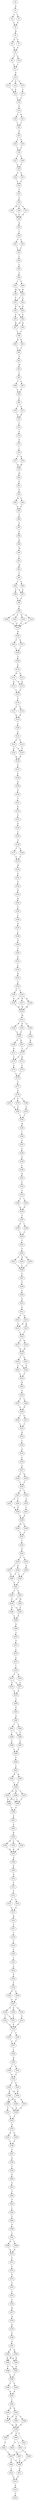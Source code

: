 strict digraph  {
	S0 -> S1 [ label = G ];
	S1 -> S2 [ label = L ];
	S1 -> S3 [ label = I ];
	S2 -> S4 [ label = P ];
	S3 -> S4 [ label = P ];
	S4 -> S5 [ label = H ];
	S5 -> S6 [ label = A ];
	S5 -> S7 [ label = P ];
	S6 -> S8 [ label = P ];
	S7 -> S8 [ label = P ];
	S8 -> S9 [ label = V ];
	S8 -> S10 [ label = A ];
	S9 -> S11 [ label = L ];
	S10 -> S11 [ label = L ];
	S11 -> S12 [ label = D ];
	S12 -> S13 [ label = I ];
	S12 -> S14 [ label = A ];
	S12 -> S15 [ label = T ];
	S13 -> S16 [ label = P ];
	S14 -> S16 [ label = P ];
	S15 -> S17 [ label = T ];
	S16 -> S18 [ label = L ];
	S17 -> S18 [ label = L ];
	S18 -> S19 [ label = F ];
	S19 -> S20 [ label = G ];
	S19 -> S21 [ label = E ];
	S20 -> S22 [ label = I ];
	S21 -> S22 [ label = I ];
	S22 -> S23 [ label = F ];
	S23 -> S24 [ label = L ];
	S23 -> S25 [ label = F ];
	S24 -> S26 [ label = V ];
	S25 -> S26 [ label = V ];
	S26 -> S27 [ label = I ];
	S26 -> S28 [ label = V ];
	S27 -> S29 [ label = Y ];
	S28 -> S29 [ label = Y ];
	S29 -> S30 [ label = V ];
	S29 -> S31 [ label = A ];
	S30 -> S32 [ label = L ];
	S31 -> S32 [ label = L ];
	S32 -> S33 [ label = T ];
	S33 -> S34 [ label = V ];
	S34 -> S35 [ label = M ];
	S34 -> S36 [ label = V ];
	S34 -> S37 [ label = L ];
	S35 -> S38 [ label = G ];
	S36 -> S38 [ label = G ];
	S37 -> S38 [ label = G ];
	S38 -> S39 [ label = N ];
	S39 -> S40 [ label = L ];
	S40 -> S41 [ label = V ];
	S40 -> S42 [ label = L ];
	S41 -> S43 [ label = I ];
	S42 -> S43 [ label = I ];
	S43 -> S44 [ label = L ];
	S44 -> S45 [ label = L ];
	S45 -> S46 [ label = V ];
	S46 -> S47 [ label = I ];
	S46 -> S48 [ label = V ];
	S47 -> S49 [ label = M ];
	S47 -> S50 [ label = R ];
	S48 -> S50 [ label = R ];
	S49 -> S51 [ label = V ];
	S50 -> S52 [ label = A ];
	S50 -> S51 [ label = V ];
	S51 -> S53 [ label = N ];
	S51 -> S54 [ label = D ];
	S52 -> S54 [ label = D ];
	S53 -> S55 [ label = C ];
	S53 -> S56 [ label = S ];
	S54 -> S56 [ label = S ];
	S55 -> S57 [ label = H ];
	S56 -> S57 [ label = H ];
	S56 -> S58 [ label = N ];
	S57 -> S59 [ label = L ];
	S58 -> S59 [ label = L ];
	S59 -> S60 [ label = H ];
	S59 -> S61 [ label = R ];
	S60 -> S62 [ label = T ];
	S61 -> S62 [ label = T ];
	S62 -> S63 [ label = P ];
	S63 -> S64 [ label = M ];
	S64 -> S65 [ label = Y ];
	S65 -> S66 [ label = Y ];
	S65 -> S67 [ label = S ];
	S66 -> S68 [ label = F ];
	S67 -> S68 [ label = F ];
	S68 -> S69 [ label = L ];
	S69 -> S70 [ label = T ];
	S69 -> S71 [ label = A ];
	S70 -> S72 [ label = N ];
	S71 -> S72 [ label = N ];
	S72 -> S73 [ label = L ];
	S73 -> S74 [ label = S ];
	S74 -> S75 [ label = F ];
	S75 -> S76 [ label = I ];
	S76 -> S77 [ label = Y ];
	S76 -> S78 [ label = D ];
	S77 -> S79 [ label = M ];
	S78 -> S79 [ label = M ];
	S79 -> S80 [ label = W ];
	S80 -> S81 [ label = F ];
	S81 -> S82 [ label = S ];
	S82 -> S83 [ label = M ];
	S82 -> S84 [ label = T ];
	S83 -> S85 [ label = V ];
	S84 -> S85 [ label = V ];
	S85 -> S86 [ label = T ];
	S86 -> S87 [ label = V ];
	S87 -> S88 [ label = P ];
	S88 -> S89 [ label = K ];
	S89 -> S90 [ label = M ];
	S90 -> S91 [ label = L ];
	S91 -> S92 [ label = M ];
	S92 -> S93 [ label = T ];
	S93 -> S94 [ label = L ];
	S93 -> S95 [ label = F ];
	S94 -> S96 [ label = A ];
	S94 -> S97 [ label = V ];
	S95 -> S97 [ label = V ];
	S96 -> S98 [ label = S ];
	S97 -> S98 [ label = S ];
	S98 -> S99 [ label = P ];
	S99 -> S100 [ label = G ];
	S99 -> S101 [ label = S ];
	S99 -> S102 [ label = R ];
	S99 -> S103 [ label = E ];
	S100 -> S104 [ label = G ];
	S101 -> S104 [ label = G ];
	S102 -> S104 [ label = G ];
	S103 -> S104 [ label = G ];
	S104 -> S105 [ label = R ];
	S105 -> S106 [ label = T ];
	S105 -> S107 [ label = A ];
	S106 -> S108 [ label = I ];
	S107 -> S108 [ label = I ];
	S108 -> S109 [ label = S ];
	S109 -> S110 [ label = F ];
	S110 -> S111 [ label = H ];
	S110 -> S112 [ label = N ];
	S111 -> S113 [ label = G ];
	S111 -> S114 [ label = S ];
	S112 -> S114 [ label = S ];
	S113 -> S115 [ label = C ];
	S114 -> S115 [ label = C ];
	S115 -> S116 [ label = V ];
	S116 -> S117 [ label = A ];
	S116 -> S118 [ label = V ];
	S117 -> S119 [ label = Q ];
	S118 -> S119 [ label = Q ];
	S119 -> S120 [ label = L ];
	S120 -> S121 [ label = Y ];
	S121 -> S122 [ label = S ];
	S121 -> S123 [ label = F ];
	S122 -> S124 [ label = F ];
	S122 -> S125 [ label = S ];
	S123 -> S124 [ label = F ];
	S124 -> S126 [ label = H ];
	S125 -> S126 [ label = H ];
	S126 -> S127 [ label = F ];
	S127 -> S128 [ label = L ];
	S128 -> S129 [ label = G ];
	S129 -> S130 [ label = S ];
	S130 -> S131 [ label = T ];
	S131 -> S132 [ label = E ];
	S132 -> S133 [ label = C ];
	S133 -> S134 [ label = F ];
	S134 -> S135 [ label = L ];
	S135 -> S136 [ label = Y ];
	S136 -> S137 [ label = T ];
	S136 -> S138 [ label = A ];
	S137 -> S139 [ label = V ];
	S138 -> S139 [ label = V ];
	S139 -> S140 [ label = M ];
	S140 -> S141 [ label = S ];
	S141 -> S142 [ label = Y ];
	S142 -> S143 [ label = D ];
	S143 -> S144 [ label = R ];
	S144 -> S145 [ label = Y ];
	S145 -> S146 [ label = L ];
	S146 -> S147 [ label = A ];
	S147 -> S148 [ label = I ];
	S148 -> S149 [ label = S ];
	S149 -> S150 [ label = Y ];
	S150 -> S151 [ label = P ];
	S151 -> S152 [ label = L ];
	S152 -> S153 [ label = R ];
	S153 -> S154 [ label = Y ];
	S154 -> S155 [ label = T ];
	S154 -> S156 [ label = S ];
	S155 -> S157 [ label = N ];
	S155 -> S158 [ label = R ];
	S155 -> S159 [ label = S ];
	S156 -> S159 [ label = S ];
	S157 -> S160 [ label = M ];
	S158 -> S160 [ label = M ];
	S159 -> S160 [ label = M ];
	S160 -> S161 [ label = M ];
	S161 -> S162 [ label = R ];
	S161 -> S163 [ label = N ];
	S161 -> S164 [ label = S ];
	S162 -> S165 [ label = G ];
	S163 -> S165 [ label = G ];
	S164 -> S166 [ label = K ];
	S165 -> S167 [ label = R ];
	S165 -> S168 [ label = S ];
	S166 -> S169 [ label = K ];
	S167 -> S170 [ label = T ];
	S168 -> S171 [ label = R ];
	S169 -> S170 [ label = T ];
	S170 -> S172 [ label = C ];
	S170 -> S173 [ label = R ];
	S171 -> S172 [ label = C ];
	S172 -> S174 [ label = A ];
	S173 -> S175 [ label = T ];
	S174 -> S176 [ label = L ];
	S175 -> S176 [ label = L ];
	S176 -> S177 [ label = L ];
	S177 -> S178 [ label = A ];
	S178 -> S179 [ label = T ];
	S178 -> S180 [ label = I ];
	S178 -> S181 [ label = S ];
	S179 -> S182 [ label = S ];
	S180 -> S183 [ label = G ];
	S181 -> S182 [ label = S ];
	S182 -> S184 [ label = T ];
	S183 -> S184 [ label = T ];
	S184 -> S185 [ label = W ];
	S185 -> S186 [ label = L ];
	S186 -> S187 [ label = S ];
	S187 -> S188 [ label = G ];
	S188 -> S189 [ label = S ];
	S189 -> S190 [ label = L ];
	S190 -> S191 [ label = H ];
	S191 -> S192 [ label = S ];
	S192 -> S193 [ label = A ];
	S193 -> S194 [ label = V ];
	S193 -> S195 [ label = I ];
	S194 -> S196 [ label = Q ];
	S195 -> S196 [ label = Q ];
	S196 -> S197 [ label = T ];
	S197 -> S198 [ label = S ];
	S197 -> S199 [ label = I ];
	S198 -> S200 [ label = L ];
	S199 -> S200 [ label = L ];
	S200 -> S201 [ label = T ];
	S201 -> S202 [ label = F ];
	S202 -> S203 [ label = C ];
	S202 -> S204 [ label = H ];
	S202 -> S205 [ label = R ];
	S203 -> S206 [ label = L ];
	S204 -> S206 [ label = L ];
	S205 -> S206 [ label = L ];
	S206 -> S207 [ label = P ];
	S207 -> S208 [ label = Y ];
	S208 -> S209 [ label = C ];
	S209 -> S210 [ label = G ];
	S210 -> S211 [ label = P ];
	S211 -> S212 [ label = S ];
	S211 -> S213 [ label = N ];
	S212 -> S214 [ label = Q ];
	S213 -> S215 [ label = R ];
	S213 -> S214 [ label = Q ];
	S214 -> S216 [ label = I ];
	S215 -> S216 [ label = I ];
	S216 -> S217 [ label = Q ];
	S216 -> S218 [ label = R ];
	S217 -> S219 [ label = H ];
	S218 -> S219 [ label = H ];
	S219 -> S220 [ label = Y ];
	S219 -> S221 [ label = S ];
	S220 -> S222 [ label = F ];
	S220 -> S223 [ label = L ];
	S221 -> S222 [ label = F ];
	S222 -> S224 [ label = C ];
	S223 -> S224 [ label = C ];
	S224 -> S225 [ label = D ];
	S225 -> S226 [ label = A ];
	S226 -> S227 [ label = P ];
	S226 -> S228 [ label = T ];
	S227 -> S229 [ label = P ];
	S228 -> S229 [ label = P ];
	S229 -> S230 [ label = I ];
	S229 -> S231 [ label = V ];
	S230 -> S232 [ label = L ];
	S231 -> S232 [ label = L ];
	S232 -> S233 [ label = K ];
	S233 -> S234 [ label = L ];
	S234 -> S235 [ label = A ];
	S235 -> S236 [ label = C ];
	S236 -> S237 [ label = A ];
	S237 -> S238 [ label = G ];
	S237 -> S239 [ label = D ];
	S238 -> S240 [ label = T ];
	S239 -> S240 [ label = T ];
	S240 -> S241 [ label = S ];
	S240 -> S242 [ label = T ];
	S241 -> S243 [ label = V ];
	S241 -> S244 [ label = T ];
	S242 -> S245 [ label = A ];
	S243 -> S246 [ label = N ];
	S244 -> S246 [ label = N ];
	S245 -> S247 [ label = I ];
	S246 -> S248 [ label = E ];
	S247 -> S248 [ label = E ];
	S248 -> S249 [ label = M ];
	S248 -> S250 [ label = I ];
	S249 -> S251 [ label = V ];
	S250 -> S251 [ label = V ];
	S251 -> S252 [ label = I ];
	S252 -> S253 [ label = F ];
	S253 -> S254 [ label = V ];
	S253 -> S255 [ label = I ];
	S254 -> S256 [ label = N ];
	S254 -> S257 [ label = T ];
	S255 -> S258 [ label = D ];
	S256 -> S259 [ label = I ];
	S256 -> S260 [ label = V ];
	S257 -> S260 [ label = V ];
	S258 -> S259 [ label = I ];
	S259 -> S261 [ label = G ];
	S260 -> S261 [ label = G ];
	S261 -> S262 [ label = I ];
	S261 -> S263 [ label = V ];
	S262 -> S264 [ label = V ];
	S263 -> S265 [ label = M ];
	S263 -> S264 [ label = V ];
	S264 -> S266 [ label = G ];
	S264 -> S267 [ label = A ];
	S265 -> S267 [ label = A ];
	S266 -> S268 [ label = S ];
	S267 -> S268 [ label = S ];
	S268 -> S269 [ label = G ];
	S269 -> S270 [ label = C ];
	S270 -> S271 [ label = F ];
	S271 -> S272 [ label = L ];
	S272 -> S273 [ label = L ];
	S273 -> S274 [ label = I ];
	S274 -> S275 [ label = V ];
	S274 -> S276 [ label = A ];
	S275 -> S277 [ label = L ];
	S275 -> S278 [ label = V ];
	S276 -> S277 [ label = L ];
	S277 -> S279 [ label = S ];
	S278 -> S279 [ label = S ];
	S279 -> S280 [ label = Y ];
	S280 -> S281 [ label = V ];
	S281 -> S282 [ label = S ];
	S282 -> S283 [ label = I ];
	S282 -> S284 [ label = T ];
	S283 -> S285 [ label = V ];
	S283 -> S286 [ label = I ];
	S284 -> S285 [ label = V ];
	S285 -> S287 [ label = C ];
	S286 -> S288 [ label = Y ];
	S287 -> S289 [ label = S ];
	S288 -> S289 [ label = S ];
	S289 -> S290 [ label = I ];
	S290 -> S291 [ label = L ];
	S291 -> S292 [ label = K ];
	S291 -> S293 [ label = R ];
	S292 -> S294 [ label = I ];
	S293 -> S294 [ label = I ];
	S294 -> S295 [ label = H ];
	S294 -> S296 [ label = R ];
	S294 -> S297 [ label = C ];
	S295 -> S298 [ label = N ];
	S295 -> S299 [ label = T ];
	S296 -> S298 [ label = N ];
	S296 -> S299 [ label = T ];
	S297 -> S299 [ label = T ];
	S298 -> S300 [ label = S ];
	S299 -> S300 [ label = S ];
	S300 -> S301 [ label = E ];
	S301 -> S302 [ label = G ];
	S302 -> S303 [ label = R ];
	S303 -> S304 [ label = H ];
	S303 -> S305 [ label = C ];
	S303 -> S306 [ label = R ];
	S304 -> S307 [ label = R ];
	S305 -> S307 [ label = R ];
	S306 -> S307 [ label = R ];
	S307 -> S308 [ label = A ];
	S308 -> S309 [ label = F ];
	S309 -> S310 [ label = Q ];
	S310 -> S311 [ label = T ];
	S311 -> S312 [ label = C ];
	S312 -> S313 [ label = A ];
	S312 -> S314 [ label = T ];
	S313 -> S315 [ label = S ];
	S314 -> S315 [ label = S ];
	S315 -> S316 [ label = H ];
	S316 -> S317 [ label = C ];
	S317 -> S318 [ label = I ];
	S318 -> S319 [ label = V ];
	S319 -> S320 [ label = V ];
	S320 -> S321 [ label = L ];
	S321 -> S322 [ label = C ];
	S322 -> S323 [ label = F ];
	S323 -> S324 [ label = F ];
	S324 -> S325 [ label = G ];
	S324 -> S326 [ label = V ];
	S325 -> S327 [ label = P ];
	S326 -> S327 [ label = P ];
	S327 -> S328 [ label = A ];
	S327 -> S329 [ label = G ];
	S327 -> S330 [ label = C ];
	S328 -> S331 [ label = L ];
	S328 -> S332 [ label = I ];
	S329 -> S331 [ label = L ];
	S330 -> S333 [ label = V ];
	S331 -> S334 [ label = F ];
	S332 -> S334 [ label = F ];
	S333 -> S334 [ label = F ];
	S334 -> S335 [ label = I ];
	S334 -> S336 [ label = T ];
	S335 -> S337 [ label = Y ];
	S336 -> S337 [ label = Y ];
	S337 -> S338 [ label = L ];
	S338 -> S339 [ label = R ];
	S339 -> S340 [ label = L ];
	S339 -> S341 [ label = P ];
	S340 -> S342 [ label = G ];
	S341 -> S342 [ label = G ];
	S342 -> S343 [ label = F ];
	S342 -> S344 [ label = S ];
	S343 -> S345 [ label = K ];
	S344 -> S345 [ label = K ];
	S344 -> S346 [ label = R ];
	S345 -> S347 [ label = D ];
	S345 -> S348 [ label = N ];
	S346 -> S349 [ label = K ];
	S346 -> S348 [ label = N ];
	S347 -> S350 [ label = A ];
	S348 -> S351 [ label = T ];
	S348 -> S350 [ label = A ];
	S349 -> S350 [ label = A ];
	S350 -> S352 [ label = V ];
	S351 -> S352 [ label = V ];
	S352 -> S353 [ label = D ];
	S353 -> S354 [ label = E ];
	S353 -> S355 [ label = G ];
	S354 -> S356 [ label = V ];
	S355 -> S356 [ label = V ];
	S356 -> S357 [ label = V ];
	S357 -> S358 [ label = A ];
	S358 -> S359 [ label = V ];
	S359 -> S360 [ label = F ];
	S360 -> S361 [ label = Y ];
	S361 -> S362 [ label = T ];
	S362 -> S363 [ label = V ];
	S363 -> S364 [ label = L ];
	S364 -> S365 [ label = T ];
	S365 -> S366 [ label = P ];
	S366 -> S367 [ label = L ];
	S367 -> S368 [ label = Q ];
	S367 -> S369 [ label = L ];
	S368 -> S370 [ label = N ];
	S369 -> S370 [ label = N ];
	S370 -> S371 [ label = P ];
	S371 -> S372 [ label = V ];
	S372 -> S373 [ label = V ];
	S373 -> S374 [ label = Y ];
	S374 -> S375 [ label = T ];
	S375 -> S376 [ label = L ];
	S376 -> S377 [ label = R ];
	S377 -> S378 [ label = N ];
	S378 -> S379 [ label = K ];
	S379 -> S380 [ label = E ];
	S380 -> S381 [ label = V ];
	S381 -> S382 [ label = K ];
	S381 -> S383 [ label = R ];
	S382 -> S384 [ label = K ];
	S382 -> S385 [ label = R ];
	S383 -> S384 [ label = K ];
	S383 -> S385 [ label = R ];
	S384 -> S386 [ label = P ];
	S384 -> S387 [ label = A ];
	S385 -> S387 [ label = A ];
	S386 -> S388 [ label = L ];
	S387 -> S388 [ label = L ];
	S388 -> S389 [ label = L ];
	S388 -> S390 [ label = F ];
	S389 -> S391 [ label = K ];
	S390 -> S391 [ label = K ];
	S391 -> S392 [ label = L ];
	S392 -> S393 [ label = K ];
	S392 -> S394 [ label = R ];
	S393 -> S395 [ label = S ];
	S393 -> S396 [ label = Y ];
	S393 -> S397 [ label = D ];
	S394 -> S397 [ label = D ];
	S395 -> S398 [ label = K ];
	S396 -> S398 [ label = K ];
	S397 -> S398 [ label = K ];
	S398 -> S399 [ label = S ];
	S398 -> S400 [ label = V ];
	S398 -> S401 [ label = T ];
	S399 -> S402 [ label = V ];
	S400 -> S403 [ label = I ];
	S400 -> S404 [ label = A ];
	S401 -> S405 [ label = L ];
	S402 -> S405 [ label = L ];
	S403 -> S406 [ label = F ];
	S404 -> S407 [ label = H ];
	S405 -> S408 [ label = T ];
	S405 -> S409 [ label = S ];
	S406 -> S409 [ label = S ];
	S407 -> S409 [ label = S ];
	S408 -> S410 [ label = L ];
	S409 -> S411 [ label = Q ];
	S410 -> S412 [ label = S ];
	S411 -> S412 [ label = S ];
	S412 -> S413 [ label = K ];
	S413 -> S415 [ label = Y ];
}
